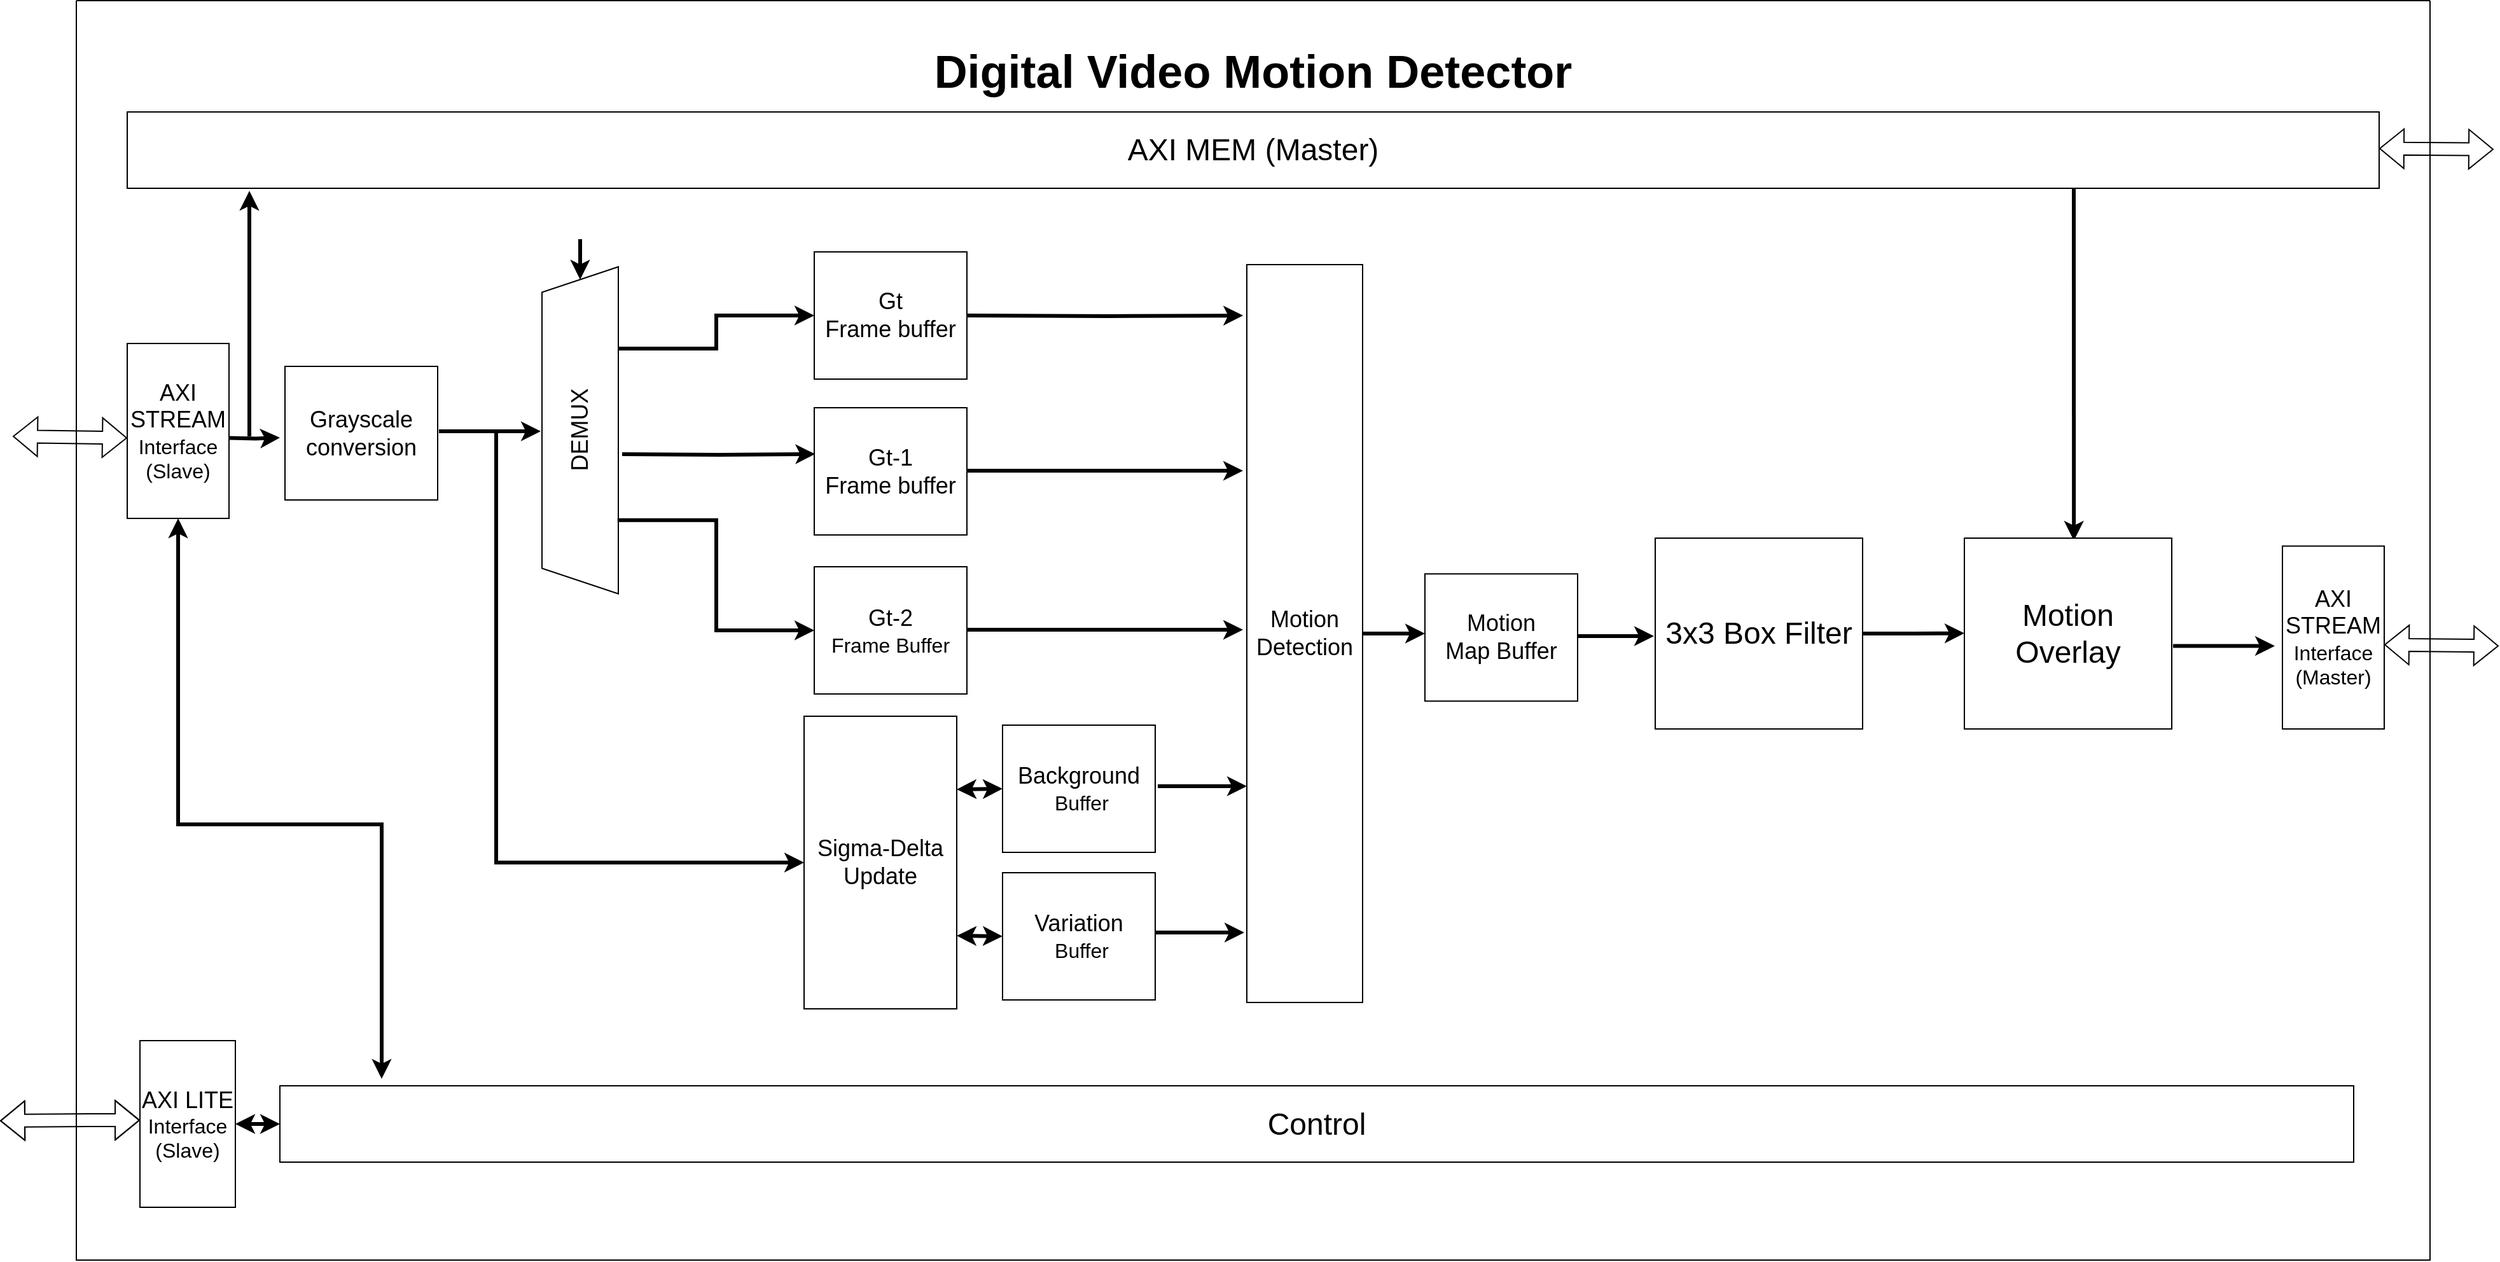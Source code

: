 <mxfile version="26.2.14">
  <diagram name="Page-1" id="8psTu5joOEkHxSPbt8DS">
    <mxGraphModel dx="3192" dy="2634" grid="1" gridSize="10" guides="1" tooltips="1" connect="1" arrows="1" fold="1" page="1" pageScale="1" pageWidth="827" pageHeight="1169" math="0" shadow="0">
      <root>
        <mxCell id="0" />
        <mxCell id="1" parent="0" />
        <mxCell id="5wcGb58u3SQSDJ49Bvyi-14" value="" style="edgeStyle=orthogonalEdgeStyle;rounded=0;orthogonalLoop=1;jettySize=auto;html=1;strokeWidth=3;" parent="1" edge="1">
          <mxGeometry relative="1" as="geometry">
            <mxPoint x="160" y="136" as="targetPoint" />
            <mxPoint x="120" y="136.25" as="sourcePoint" />
          </mxGeometry>
        </mxCell>
        <mxCell id="5wcGb58u3SQSDJ49Bvyi-1" value="&lt;font style=&quot;font-size: 18px;&quot;&gt;AXI STREAM&lt;/font&gt;&lt;div&gt;&lt;font size=&quot;3&quot;&gt;Interface&lt;/font&gt;&lt;/div&gt;&lt;div&gt;&lt;font size=&quot;3&quot;&gt;(Slave)&lt;/font&gt;&lt;/div&gt;" style="rounded=0;whiteSpace=wrap;html=1;" parent="1" vertex="1">
          <mxGeometry x="40" y="62" width="80" height="137.5" as="geometry" />
        </mxCell>
        <mxCell id="5wcGb58u3SQSDJ49Bvyi-13" value="" style="edgeStyle=orthogonalEdgeStyle;rounded=0;orthogonalLoop=1;jettySize=auto;html=1;strokeWidth=3;" parent="1" edge="1">
          <mxGeometry relative="1" as="geometry">
            <mxPoint x="365" y="131" as="targetPoint" />
            <mxPoint x="285" y="131" as="sourcePoint" />
          </mxGeometry>
        </mxCell>
        <mxCell id="5wcGb58u3SQSDJ49Bvyi-4" value="&lt;font style=&quot;font-size: 18px;&quot;&gt;Grayscale conversion&lt;/font&gt;" style="whiteSpace=wrap;html=1;" parent="1" vertex="1">
          <mxGeometry x="164" y="80" width="120" height="105" as="geometry" />
        </mxCell>
        <mxCell id="5wcGb58u3SQSDJ49Bvyi-5" value="&lt;font style=&quot;font-size: 18px;&quot;&gt;Gt-2&lt;/font&gt;&lt;div&gt;&lt;font size=&quot;3&quot;&gt;Frame Buffer&lt;/font&gt;&lt;/div&gt;" style="rounded=0;whiteSpace=wrap;html=1;" parent="1" vertex="1">
          <mxGeometry x="580" y="237.5" width="120" height="100" as="geometry" />
        </mxCell>
        <mxCell id="5wcGb58u3SQSDJ49Bvyi-6" value="&lt;span style=&quot;font-size: 18px;&quot;&gt;Background&lt;/span&gt;&lt;br&gt;&lt;div&gt;&lt;font size=&quot;3&quot;&gt;&amp;nbsp;Buffer&lt;/font&gt;&lt;/div&gt;" style="rounded=0;whiteSpace=wrap;html=1;" parent="1" vertex="1">
          <mxGeometry x="728" y="362" width="120" height="100" as="geometry" />
        </mxCell>
        <mxCell id="5wcGb58u3SQSDJ49Bvyi-7" value="&lt;span style=&quot;background-color: transparent; color: light-dark(rgb(0, 0, 0), rgb(255, 255, 255)); font-size: 18px;&quot;&gt;Variation&lt;/span&gt;&lt;div&gt;&lt;span style=&quot;font-size: medium; background-color: transparent; color: light-dark(rgb(0, 0, 0), rgb(255, 255, 255));&quot;&gt;&amp;nbsp;Buffer&lt;/span&gt;&lt;/div&gt;" style="rounded=0;whiteSpace=wrap;html=1;" parent="1" vertex="1">
          <mxGeometry x="728" y="478" width="120" height="100" as="geometry" />
        </mxCell>
        <mxCell id="5wcGb58u3SQSDJ49Bvyi-8" value="&lt;font style=&quot;font-size: 24px;&quot;&gt;AXI MEM (Master)&lt;/font&gt;" style="whiteSpace=wrap;html=1;" parent="1" vertex="1">
          <mxGeometry x="40" y="-120" width="1770" height="60" as="geometry" />
        </mxCell>
        <mxCell id="5wcGb58u3SQSDJ49Bvyi-10" value="&lt;span style=&quot;font-size: 18px;&quot;&gt;Gt-1&lt;/span&gt;&lt;div&gt;&lt;span style=&quot;font-size: 18px;&quot;&gt;Frame buffer&lt;/span&gt;&lt;/div&gt;" style="rounded=0;whiteSpace=wrap;html=1;" parent="1" vertex="1">
          <mxGeometry x="580" y="112.5" width="120" height="100" as="geometry" />
        </mxCell>
        <mxCell id="5wcGb58u3SQSDJ49Bvyi-26" value="" style="edgeStyle=orthogonalEdgeStyle;rounded=0;orthogonalLoop=1;jettySize=auto;html=1;strokeWidth=3;" parent="1" source="5wcGb58u3SQSDJ49Bvyi-16" edge="1">
          <mxGeometry relative="1" as="geometry">
            <mxPoint x="1060" y="290" as="targetPoint" />
          </mxGeometry>
        </mxCell>
        <mxCell id="5wcGb58u3SQSDJ49Bvyi-16" value="&lt;font style=&quot;font-size: 18px;&quot;&gt;Motion Detection&lt;/font&gt;" style="whiteSpace=wrap;html=1;" parent="1" vertex="1">
          <mxGeometry x="920" width="91" height="580" as="geometry" />
        </mxCell>
        <mxCell id="5wcGb58u3SQSDJ49Bvyi-23" value="" style="endArrow=classic;html=1;rounded=0;strokeWidth=3;" parent="1" edge="1">
          <mxGeometry width="50" height="50" relative="1" as="geometry">
            <mxPoint x="136" y="135" as="sourcePoint" />
            <mxPoint x="136" y="-58" as="targetPoint" />
          </mxGeometry>
        </mxCell>
        <mxCell id="5wcGb58u3SQSDJ49Bvyi-30" value="" style="edgeStyle=orthogonalEdgeStyle;rounded=0;orthogonalLoop=1;jettySize=auto;html=1;strokeWidth=3;" parent="1" source="5wcGb58u3SQSDJ49Bvyi-25" edge="1">
          <mxGeometry relative="1" as="geometry">
            <mxPoint x="1484" y="289.75" as="targetPoint" />
          </mxGeometry>
        </mxCell>
        <mxCell id="5wcGb58u3SQSDJ49Bvyi-25" value="&lt;font style=&quot;font-size: 24px;&quot;&gt;3x3 Box Filter&lt;/font&gt;" style="rounded=0;whiteSpace=wrap;html=1;" parent="1" vertex="1">
          <mxGeometry x="1241" y="215" width="163" height="150" as="geometry" />
        </mxCell>
        <mxCell id="5wcGb58u3SQSDJ49Bvyi-29" value="" style="endArrow=classic;html=1;rounded=0;strokeWidth=3;" parent="1" edge="1">
          <mxGeometry width="50" height="50" relative="1" as="geometry">
            <mxPoint x="1570" y="-60" as="sourcePoint" />
            <mxPoint x="1570.08" y="217" as="targetPoint" />
          </mxGeometry>
        </mxCell>
        <mxCell id="5wcGb58u3SQSDJ49Bvyi-32" value="" style="endArrow=classic;startArrow=classic;html=1;rounded=0;exitX=0.5;exitY=1;exitDx=0;exitDy=0;strokeWidth=3;" parent="1" source="5wcGb58u3SQSDJ49Bvyi-1" edge="1">
          <mxGeometry width="50" height="50" relative="1" as="geometry">
            <mxPoint x="410" y="490" as="sourcePoint" />
            <mxPoint x="240" y="640" as="targetPoint" />
            <Array as="points">
              <mxPoint x="80" y="440" />
              <mxPoint x="240" y="440" />
            </Array>
          </mxGeometry>
        </mxCell>
        <mxCell id="5wcGb58u3SQSDJ49Bvyi-43" value="" style="shape=flexArrow;endArrow=classic;startArrow=classic;html=1;rounded=0;entryX=0;entryY=0.5;entryDx=0;entryDy=0;" parent="1" edge="1">
          <mxGeometry width="100" height="100" relative="1" as="geometry">
            <mxPoint x="-50" y="135" as="sourcePoint" />
            <mxPoint x="40" y="136.25" as="targetPoint" />
          </mxGeometry>
        </mxCell>
        <mxCell id="5wcGb58u3SQSDJ49Bvyi-44" value="" style="shape=flexArrow;endArrow=classic;startArrow=classic;html=1;rounded=0;" parent="1" edge="1">
          <mxGeometry width="100" height="100" relative="1" as="geometry">
            <mxPoint x="-60" y="673" as="sourcePoint" />
            <mxPoint x="50" y="672.56" as="targetPoint" />
            <Array as="points">
              <mxPoint x="10" y="672.56" />
            </Array>
          </mxGeometry>
        </mxCell>
        <mxCell id="5wcGb58u3SQSDJ49Bvyi-45" value="" style="shape=flexArrow;endArrow=classic;startArrow=classic;html=1;rounded=0;entryX=0;entryY=0.5;entryDx=0;entryDy=0;" parent="1" edge="1">
          <mxGeometry width="100" height="100" relative="1" as="geometry">
            <mxPoint x="1814" y="298.75" as="sourcePoint" />
            <mxPoint x="1904" y="299.75" as="targetPoint" />
          </mxGeometry>
        </mxCell>
        <mxCell id="5wcGb58u3SQSDJ49Bvyi-49" value="" style="shape=flexArrow;endArrow=classic;startArrow=classic;html=1;rounded=0;" parent="1" edge="1">
          <mxGeometry width="100" height="100" relative="1" as="geometry">
            <mxPoint x="1810" y="-91.25" as="sourcePoint" />
            <mxPoint x="1900" y="-90.58" as="targetPoint" />
          </mxGeometry>
        </mxCell>
        <mxCell id="82p9OovAjXmLQtIsP7t_-12" value="&lt;span style=&quot;font-size: 18px;&quot;&gt;Sigma-Delta&lt;/span&gt;&lt;div&gt;&lt;span style=&quot;font-size: 18px;&quot;&gt;Update&lt;/span&gt;&lt;/div&gt;" style="rounded=0;whiteSpace=wrap;html=1;" parent="1" vertex="1">
          <mxGeometry x="572" y="355" width="120" height="230" as="geometry" />
        </mxCell>
        <mxCell id="82p9OovAjXmLQtIsP7t_-13" value="" style="endArrow=classic;startArrow=classic;html=1;rounded=0;exitX=1;exitY=0.75;exitDx=0;exitDy=0;entryX=0;entryY=0.5;entryDx=0;entryDy=0;strokeWidth=3;" parent="1" source="82p9OovAjXmLQtIsP7t_-12" target="5wcGb58u3SQSDJ49Bvyi-7" edge="1">
          <mxGeometry width="50" height="50" relative="1" as="geometry">
            <mxPoint x="688" y="675" as="sourcePoint" />
            <mxPoint x="723" y="675" as="targetPoint" />
          </mxGeometry>
        </mxCell>
        <mxCell id="82p9OovAjXmLQtIsP7t_-14" value="" style="endArrow=classic;startArrow=classic;html=1;rounded=0;exitX=1;exitY=0.25;exitDx=0;exitDy=0;entryX=0;entryY=0.5;entryDx=0;entryDy=0;strokeWidth=3;" parent="1" source="82p9OovAjXmLQtIsP7t_-12" target="5wcGb58u3SQSDJ49Bvyi-6" edge="1">
          <mxGeometry width="50" height="50" relative="1" as="geometry">
            <mxPoint x="698" y="735" as="sourcePoint" />
            <mxPoint x="733" y="735" as="targetPoint" />
          </mxGeometry>
        </mxCell>
        <mxCell id="82p9OovAjXmLQtIsP7t_-15" value="" style="edgeStyle=orthogonalEdgeStyle;rounded=0;orthogonalLoop=1;jettySize=auto;html=1;strokeWidth=3;entryX=0;entryY=0.5;entryDx=0;entryDy=0;" parent="1" target="82p9OovAjXmLQtIsP7t_-12" edge="1">
          <mxGeometry relative="1" as="geometry">
            <mxPoint x="470" y="320" as="targetPoint" />
            <mxPoint x="330" y="130" as="sourcePoint" />
            <Array as="points">
              <mxPoint x="330" y="470" />
            </Array>
          </mxGeometry>
        </mxCell>
        <mxCell id="82p9OovAjXmLQtIsP7t_-16" value="" style="edgeStyle=orthogonalEdgeStyle;rounded=0;orthogonalLoop=1;jettySize=auto;html=1;strokeWidth=3;" parent="1" edge="1">
          <mxGeometry relative="1" as="geometry">
            <mxPoint x="920" y="410" as="targetPoint" />
            <mxPoint x="850" y="410" as="sourcePoint" />
          </mxGeometry>
        </mxCell>
        <mxCell id="82p9OovAjXmLQtIsP7t_-17" value="" style="edgeStyle=orthogonalEdgeStyle;rounded=0;orthogonalLoop=1;jettySize=auto;html=1;strokeWidth=3;" parent="1" edge="1">
          <mxGeometry relative="1" as="geometry">
            <mxPoint x="918" y="525" as="targetPoint" />
            <mxPoint x="848" y="525" as="sourcePoint" />
          </mxGeometry>
        </mxCell>
        <mxCell id="82p9OovAjXmLQtIsP7t_-18" value="&lt;font style=&quot;font-size: 24px;&quot;&gt;Motion Overlay&lt;/font&gt;" style="rounded=0;whiteSpace=wrap;html=1;" parent="1" vertex="1">
          <mxGeometry x="1484" y="215" width="163" height="150" as="geometry" />
        </mxCell>
        <mxCell id="5wcGb58u3SQSDJ49Bvyi-28" value="&lt;font style=&quot;font-size: 18px;&quot;&gt;AXI STREAM&lt;/font&gt;&lt;div&gt;&lt;font size=&quot;3&quot;&gt;Interface&lt;/font&gt;&lt;/div&gt;&lt;div&gt;&lt;font size=&quot;3&quot;&gt;(Master)&lt;/font&gt;&lt;/div&gt;" style="rounded=0;whiteSpace=wrap;html=1;" parent="1" vertex="1">
          <mxGeometry x="1734" y="221.25" width="80" height="143.75" as="geometry" />
        </mxCell>
        <mxCell id="82p9OovAjXmLQtIsP7t_-20" value="" style="edgeStyle=orthogonalEdgeStyle;rounded=0;orthogonalLoop=1;jettySize=auto;html=1;strokeWidth=3;" parent="1" edge="1">
          <mxGeometry relative="1" as="geometry">
            <mxPoint x="1648" y="299.75" as="sourcePoint" />
            <mxPoint x="1728" y="299.75" as="targetPoint" />
          </mxGeometry>
        </mxCell>
        <mxCell id="1Rf1SUsvrOOBmwsHc8l4-2" value="&lt;span style=&quot;font-size: 18px;&quot;&gt;Gt&lt;/span&gt;&lt;div&gt;&lt;span style=&quot;font-size: 18px;&quot;&gt;Frame buffer&lt;/span&gt;&lt;/div&gt;" style="rounded=0;whiteSpace=wrap;html=1;" parent="1" vertex="1">
          <mxGeometry x="580" y="-10" width="120" height="100" as="geometry" />
        </mxCell>
        <mxCell id="1Rf1SUsvrOOBmwsHc8l4-3" value="&lt;font style=&quot;font-size: 18px;&quot;&gt;DEMUX&lt;/font&gt;" style="shape=trapezoid;perimeter=trapezoidPerimeter;whiteSpace=wrap;html=1;fixedSize=1;rotation=-90;" parent="1" vertex="1">
          <mxGeometry x="267.5" y="100.25" width="257" height="60" as="geometry" />
        </mxCell>
        <mxCell id="1Rf1SUsvrOOBmwsHc8l4-4" value="" style="edgeStyle=orthogonalEdgeStyle;rounded=0;orthogonalLoop=1;jettySize=auto;html=1;strokeWidth=3;entryX=0;entryY=0.5;entryDx=0;entryDy=0;exitX=0.75;exitY=1;exitDx=0;exitDy=0;" parent="1" source="1Rf1SUsvrOOBmwsHc8l4-3" target="1Rf1SUsvrOOBmwsHc8l4-2" edge="1">
          <mxGeometry relative="1" as="geometry">
            <mxPoint x="350" y="110" as="targetPoint" />
            <mxPoint x="350" y="40" as="sourcePoint" />
          </mxGeometry>
        </mxCell>
        <mxCell id="1Rf1SUsvrOOBmwsHc8l4-5" value="" style="edgeStyle=orthogonalEdgeStyle;rounded=0;orthogonalLoop=1;jettySize=auto;html=1;strokeWidth=3;entryX=0.006;entryY=0.364;entryDx=0;entryDy=0;entryPerimeter=0;" parent="1" target="5wcGb58u3SQSDJ49Bvyi-10" edge="1">
          <mxGeometry relative="1" as="geometry">
            <mxPoint x="499" y="149" as="targetPoint" />
            <mxPoint x="429" y="149" as="sourcePoint" />
          </mxGeometry>
        </mxCell>
        <mxCell id="1Rf1SUsvrOOBmwsHc8l4-6" value="" style="edgeStyle=orthogonalEdgeStyle;rounded=0;orthogonalLoop=1;jettySize=auto;html=1;strokeWidth=3;entryX=1;entryY=0.5;entryDx=0;entryDy=0;" parent="1" target="1Rf1SUsvrOOBmwsHc8l4-3" edge="1">
          <mxGeometry relative="1" as="geometry">
            <mxPoint x="419" y="362" as="targetPoint" />
            <mxPoint x="396" y="-20" as="sourcePoint" />
          </mxGeometry>
        </mxCell>
        <mxCell id="1Rf1SUsvrOOBmwsHc8l4-7" value="" style="edgeStyle=orthogonalEdgeStyle;rounded=0;orthogonalLoop=1;jettySize=auto;html=1;strokeWidth=3;entryX=0;entryY=0.5;entryDx=0;entryDy=0;exitX=0.225;exitY=0.99;exitDx=0;exitDy=0;exitPerimeter=0;" parent="1" source="1Rf1SUsvrOOBmwsHc8l4-3" target="5wcGb58u3SQSDJ49Bvyi-5" edge="1">
          <mxGeometry relative="1" as="geometry">
            <mxPoint x="470" y="310" as="targetPoint" />
            <mxPoint x="470" y="240" as="sourcePoint" />
          </mxGeometry>
        </mxCell>
        <mxCell id="1Rf1SUsvrOOBmwsHc8l4-15" value="" style="swimlane;startSize=0;" parent="1" vertex="1">
          <mxGeometry y="-207.5" width="1850" height="990" as="geometry" />
        </mxCell>
        <mxCell id="1Rf1SUsvrOOBmwsHc8l4-16" value="&lt;font style=&quot;font-size: 36px;&quot;&gt;&lt;b&gt;Digital Video Motion Detector&lt;/b&gt;&lt;/font&gt;" style="text;html=1;align=center;verticalAlign=middle;whiteSpace=wrap;rounded=0;" parent="1Rf1SUsvrOOBmwsHc8l4-15" vertex="1">
          <mxGeometry x="660" y="40" width="530" height="30" as="geometry" />
        </mxCell>
        <mxCell id="1Rf1SUsvrOOBmwsHc8l4-26" value="" style="edgeStyle=orthogonalEdgeStyle;rounded=0;orthogonalLoop=1;jettySize=auto;html=1;strokeWidth=3;entryX=-0.032;entryY=0.069;entryDx=0;entryDy=0;entryPerimeter=0;" parent="1" target="5wcGb58u3SQSDJ49Bvyi-16" edge="1">
          <mxGeometry relative="1" as="geometry">
            <mxPoint x="509" y="159" as="targetPoint" />
            <mxPoint x="700" y="40" as="sourcePoint" />
          </mxGeometry>
        </mxCell>
        <mxCell id="1Rf1SUsvrOOBmwsHc8l4-27" value="" style="edgeStyle=orthogonalEdgeStyle;rounded=0;orthogonalLoop=1;jettySize=auto;html=1;strokeWidth=3;entryX=-0.032;entryY=0.069;entryDx=0;entryDy=0;entryPerimeter=0;" parent="1" edge="1">
          <mxGeometry relative="1" as="geometry">
            <mxPoint x="917" y="162.05" as="targetPoint" />
            <mxPoint x="700" y="162.05" as="sourcePoint" />
          </mxGeometry>
        </mxCell>
        <mxCell id="1Rf1SUsvrOOBmwsHc8l4-28" value="" style="edgeStyle=orthogonalEdgeStyle;rounded=0;orthogonalLoop=1;jettySize=auto;html=1;strokeWidth=3;entryX=-0.032;entryY=0.069;entryDx=0;entryDy=0;entryPerimeter=0;" parent="1" edge="1">
          <mxGeometry relative="1" as="geometry">
            <mxPoint x="917" y="287.05" as="targetPoint" />
            <mxPoint x="700" y="287.05" as="sourcePoint" />
          </mxGeometry>
        </mxCell>
        <mxCell id="1Rf1SUsvrOOBmwsHc8l4-17" value="&lt;font style=&quot;font-size: 18px;&quot;&gt;AXI LITE&lt;/font&gt;&lt;div&gt;&lt;font size=&quot;3&quot;&gt;Interface&lt;/font&gt;&lt;/div&gt;&lt;div&gt;&lt;font size=&quot;3&quot;&gt;(Slave)&lt;/font&gt;&lt;/div&gt;" style="whiteSpace=wrap;html=1;" parent="1" vertex="1">
          <mxGeometry x="50" y="610" width="75" height="131" as="geometry" />
        </mxCell>
        <mxCell id="1Rf1SUsvrOOBmwsHc8l4-18" value="&lt;font style=&quot;font-size: 24px;&quot;&gt;Control&lt;/font&gt;" style="rounded=0;whiteSpace=wrap;html=1;" parent="1" vertex="1">
          <mxGeometry x="160" y="645.5" width="1630" height="60" as="geometry" />
        </mxCell>
        <mxCell id="1Rf1SUsvrOOBmwsHc8l4-19" value="" style="endArrow=classic;startArrow=classic;html=1;rounded=0;exitX=1;exitY=0.5;exitDx=0;exitDy=0;entryX=0;entryY=0.5;entryDx=0;entryDy=0;strokeWidth=3;" parent="1" source="1Rf1SUsvrOOBmwsHc8l4-17" target="1Rf1SUsvrOOBmwsHc8l4-18" edge="1">
          <mxGeometry width="50" height="50" relative="1" as="geometry">
            <mxPoint x="330" y="365.5" as="sourcePoint" />
            <mxPoint x="380" y="315.5" as="targetPoint" />
          </mxGeometry>
        </mxCell>
        <mxCell id="NFXl4zrB0YOdTl866a_t-1" value="" style="edgeStyle=orthogonalEdgeStyle;rounded=0;orthogonalLoop=1;jettySize=auto;html=1;strokeWidth=3;" edge="1" parent="1">
          <mxGeometry relative="1" as="geometry">
            <mxPoint x="1180" y="292" as="sourcePoint" />
            <mxPoint x="1240" y="292" as="targetPoint" />
          </mxGeometry>
        </mxCell>
        <mxCell id="NFXl4zrB0YOdTl866a_t-2" value="&lt;span style=&quot;font-size: 18px;&quot;&gt;Motion&lt;/span&gt;&lt;div&gt;&lt;span style=&quot;font-size: 18px;&quot;&gt;Map Buffer&lt;/span&gt;&lt;/div&gt;" style="rounded=0;whiteSpace=wrap;html=1;" vertex="1" parent="1">
          <mxGeometry x="1060" y="243.12" width="120" height="100" as="geometry" />
        </mxCell>
      </root>
    </mxGraphModel>
  </diagram>
</mxfile>
